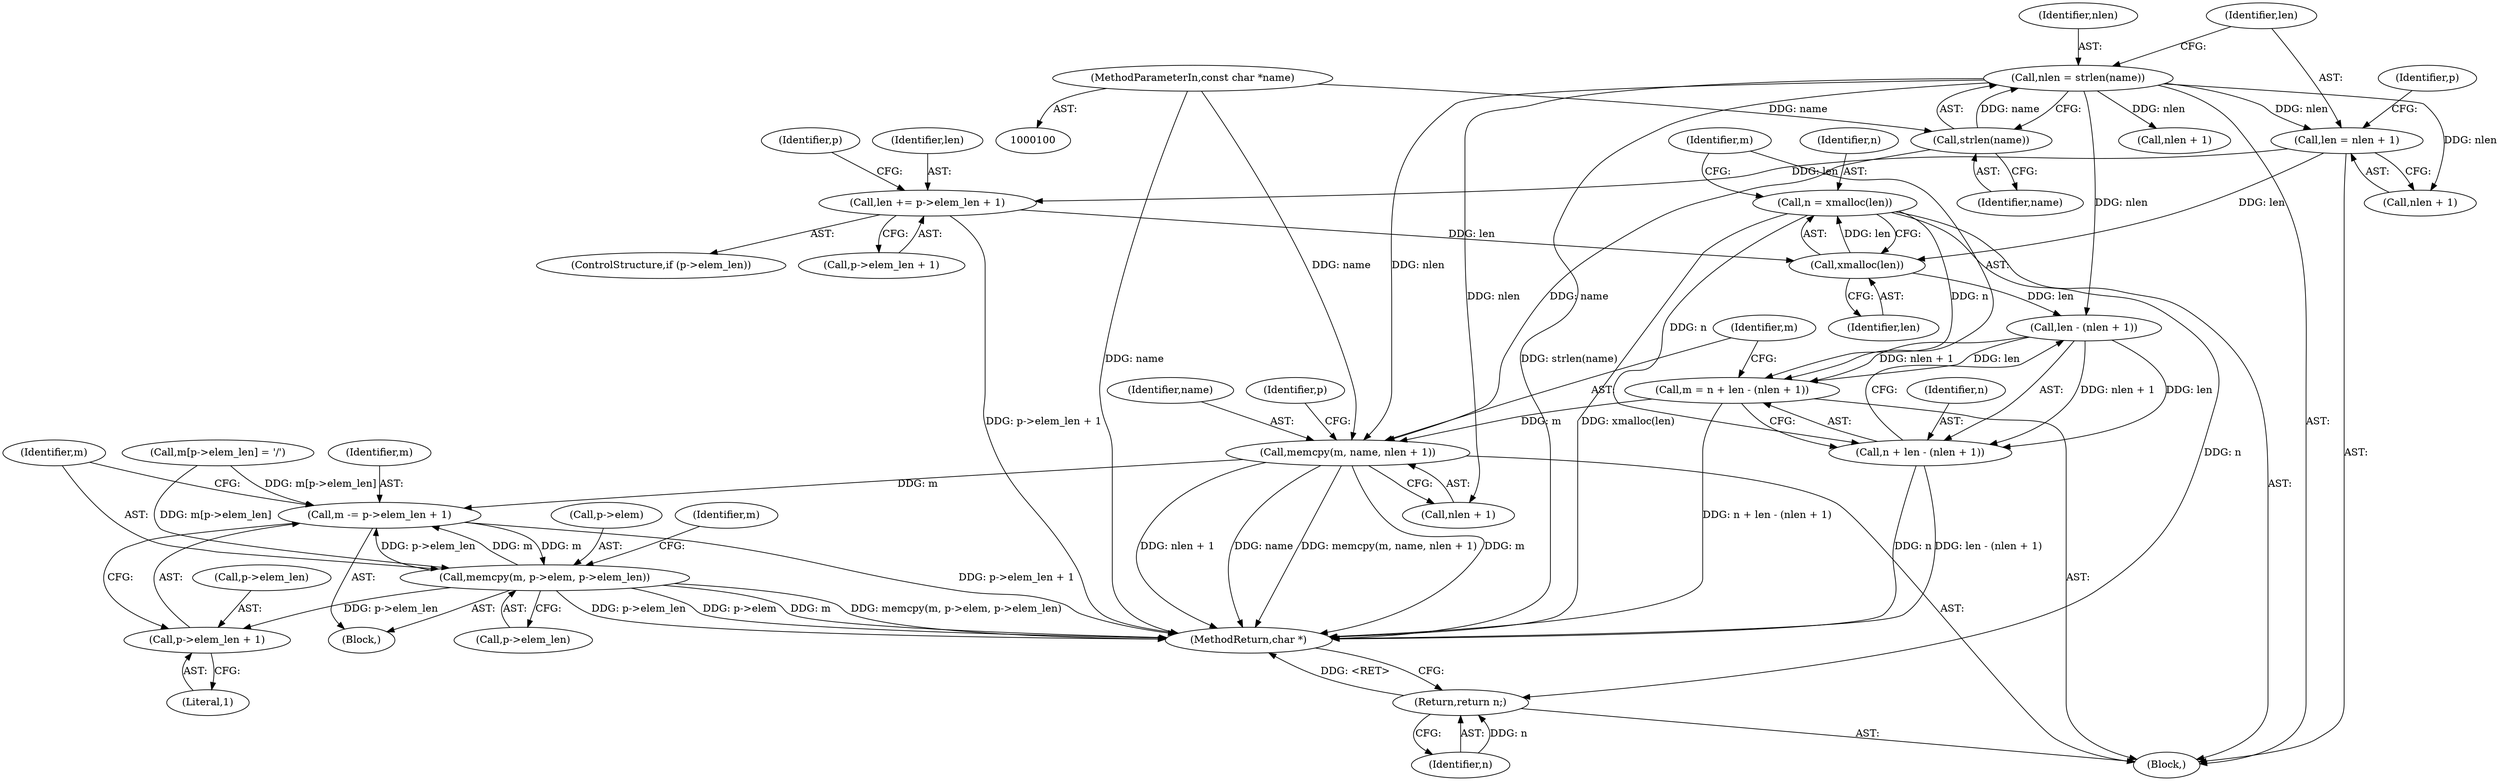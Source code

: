 digraph "0_git_34fa79a6cde56d6d428ab0d3160cb094ebad3305_0@API" {
"1000140" [label="(Call,n = xmalloc(len))"];
"1000142" [label="(Call,xmalloc(len))"];
"1000113" [label="(Call,len = nlen + 1)"];
"1000108" [label="(Call,nlen = strlen(name))"];
"1000110" [label="(Call,strlen(name))"];
"1000102" [label="(MethodParameterIn,const char *name)"];
"1000133" [label="(Call,len += p->elem_len + 1)"];
"1000144" [label="(Call,m = n + len - (nlen + 1))"];
"1000153" [label="(Call,memcpy(m, name, nlen + 1))"];
"1000175" [label="(Call,m -= p->elem_len + 1)"];
"1000182" [label="(Call,memcpy(m, p->elem, p->elem_len))"];
"1000177" [label="(Call,p->elem_len + 1)"];
"1000146" [label="(Call,n + len - (nlen + 1))"];
"1000197" [label="(Return,return n;)"];
"1000154" [label="(Identifier,m)"];
"1000135" [label="(Call,p->elem_len + 1)"];
"1000142" [label="(Call,xmalloc(len))"];
"1000148" [label="(Call,len - (nlen + 1))"];
"1000190" [label="(Call,m[p->elem_len] = '/')"];
"1000110" [label="(Call,strlen(name))"];
"1000175" [label="(Call,m -= p->elem_len + 1)"];
"1000176" [label="(Identifier,m)"];
"1000182" [label="(Call,memcpy(m, p->elem, p->elem_len))"];
"1000109" [label="(Identifier,nlen)"];
"1000155" [label="(Identifier,name)"];
"1000113" [label="(Call,len = nlen + 1)"];
"1000120" [label="(Identifier,p)"];
"1000174" [label="(Block,)"];
"1000108" [label="(Call,nlen = strlen(name))"];
"1000192" [label="(Identifier,m)"];
"1000140" [label="(Call,n = xmalloc(len))"];
"1000145" [label="(Identifier,m)"];
"1000187" [label="(Call,p->elem_len)"];
"1000178" [label="(Call,p->elem_len)"];
"1000181" [label="(Literal,1)"];
"1000161" [label="(Identifier,p)"];
"1000177" [label="(Call,p->elem_len + 1)"];
"1000144" [label="(Call,m = n + len - (nlen + 1))"];
"1000153" [label="(Call,memcpy(m, name, nlen + 1))"];
"1000143" [label="(Identifier,len)"];
"1000150" [label="(Call,nlen + 1)"];
"1000115" [label="(Call,nlen + 1)"];
"1000199" [label="(MethodReturn,char *)"];
"1000146" [label="(Call,n + len - (nlen + 1))"];
"1000141" [label="(Identifier,n)"];
"1000198" [label="(Identifier,n)"];
"1000156" [label="(Call,nlen + 1)"];
"1000114" [label="(Identifier,len)"];
"1000133" [label="(Call,len += p->elem_len + 1)"];
"1000184" [label="(Call,p->elem)"];
"1000103" [label="(Block,)"];
"1000124" [label="(Identifier,p)"];
"1000129" [label="(ControlStructure,if (p->elem_len))"];
"1000183" [label="(Identifier,m)"];
"1000134" [label="(Identifier,len)"];
"1000102" [label="(MethodParameterIn,const char *name)"];
"1000147" [label="(Identifier,n)"];
"1000111" [label="(Identifier,name)"];
"1000197" [label="(Return,return n;)"];
"1000140" -> "1000103"  [label="AST: "];
"1000140" -> "1000142"  [label="CFG: "];
"1000141" -> "1000140"  [label="AST: "];
"1000142" -> "1000140"  [label="AST: "];
"1000145" -> "1000140"  [label="CFG: "];
"1000140" -> "1000199"  [label="DDG: xmalloc(len)"];
"1000142" -> "1000140"  [label="DDG: len"];
"1000140" -> "1000144"  [label="DDG: n"];
"1000140" -> "1000146"  [label="DDG: n"];
"1000140" -> "1000197"  [label="DDG: n"];
"1000142" -> "1000143"  [label="CFG: "];
"1000143" -> "1000142"  [label="AST: "];
"1000113" -> "1000142"  [label="DDG: len"];
"1000133" -> "1000142"  [label="DDG: len"];
"1000142" -> "1000148"  [label="DDG: len"];
"1000113" -> "1000103"  [label="AST: "];
"1000113" -> "1000115"  [label="CFG: "];
"1000114" -> "1000113"  [label="AST: "];
"1000115" -> "1000113"  [label="AST: "];
"1000120" -> "1000113"  [label="CFG: "];
"1000108" -> "1000113"  [label="DDG: nlen"];
"1000113" -> "1000133"  [label="DDG: len"];
"1000108" -> "1000103"  [label="AST: "];
"1000108" -> "1000110"  [label="CFG: "];
"1000109" -> "1000108"  [label="AST: "];
"1000110" -> "1000108"  [label="AST: "];
"1000114" -> "1000108"  [label="CFG: "];
"1000108" -> "1000199"  [label="DDG: strlen(name)"];
"1000110" -> "1000108"  [label="DDG: name"];
"1000108" -> "1000115"  [label="DDG: nlen"];
"1000108" -> "1000148"  [label="DDG: nlen"];
"1000108" -> "1000150"  [label="DDG: nlen"];
"1000108" -> "1000153"  [label="DDG: nlen"];
"1000108" -> "1000156"  [label="DDG: nlen"];
"1000110" -> "1000111"  [label="CFG: "];
"1000111" -> "1000110"  [label="AST: "];
"1000102" -> "1000110"  [label="DDG: name"];
"1000110" -> "1000153"  [label="DDG: name"];
"1000102" -> "1000100"  [label="AST: "];
"1000102" -> "1000199"  [label="DDG: name"];
"1000102" -> "1000153"  [label="DDG: name"];
"1000133" -> "1000129"  [label="AST: "];
"1000133" -> "1000135"  [label="CFG: "];
"1000134" -> "1000133"  [label="AST: "];
"1000135" -> "1000133"  [label="AST: "];
"1000124" -> "1000133"  [label="CFG: "];
"1000133" -> "1000199"  [label="DDG: p->elem_len + 1"];
"1000144" -> "1000103"  [label="AST: "];
"1000144" -> "1000146"  [label="CFG: "];
"1000145" -> "1000144"  [label="AST: "];
"1000146" -> "1000144"  [label="AST: "];
"1000154" -> "1000144"  [label="CFG: "];
"1000144" -> "1000199"  [label="DDG: n + len - (nlen + 1)"];
"1000148" -> "1000144"  [label="DDG: len"];
"1000148" -> "1000144"  [label="DDG: nlen + 1"];
"1000144" -> "1000153"  [label="DDG: m"];
"1000153" -> "1000103"  [label="AST: "];
"1000153" -> "1000156"  [label="CFG: "];
"1000154" -> "1000153"  [label="AST: "];
"1000155" -> "1000153"  [label="AST: "];
"1000156" -> "1000153"  [label="AST: "];
"1000161" -> "1000153"  [label="CFG: "];
"1000153" -> "1000199"  [label="DDG: memcpy(m, name, nlen + 1)"];
"1000153" -> "1000199"  [label="DDG: m"];
"1000153" -> "1000199"  [label="DDG: nlen + 1"];
"1000153" -> "1000199"  [label="DDG: name"];
"1000153" -> "1000175"  [label="DDG: m"];
"1000175" -> "1000174"  [label="AST: "];
"1000175" -> "1000177"  [label="CFG: "];
"1000176" -> "1000175"  [label="AST: "];
"1000177" -> "1000175"  [label="AST: "];
"1000183" -> "1000175"  [label="CFG: "];
"1000175" -> "1000199"  [label="DDG: p->elem_len + 1"];
"1000182" -> "1000175"  [label="DDG: p->elem_len"];
"1000182" -> "1000175"  [label="DDG: m"];
"1000190" -> "1000175"  [label="DDG: m[p->elem_len]"];
"1000175" -> "1000182"  [label="DDG: m"];
"1000182" -> "1000174"  [label="AST: "];
"1000182" -> "1000187"  [label="CFG: "];
"1000183" -> "1000182"  [label="AST: "];
"1000184" -> "1000182"  [label="AST: "];
"1000187" -> "1000182"  [label="AST: "];
"1000192" -> "1000182"  [label="CFG: "];
"1000182" -> "1000199"  [label="DDG: memcpy(m, p->elem, p->elem_len)"];
"1000182" -> "1000199"  [label="DDG: p->elem_len"];
"1000182" -> "1000199"  [label="DDG: p->elem"];
"1000182" -> "1000199"  [label="DDG: m"];
"1000182" -> "1000177"  [label="DDG: p->elem_len"];
"1000190" -> "1000182"  [label="DDG: m[p->elem_len]"];
"1000177" -> "1000181"  [label="CFG: "];
"1000178" -> "1000177"  [label="AST: "];
"1000181" -> "1000177"  [label="AST: "];
"1000146" -> "1000148"  [label="CFG: "];
"1000147" -> "1000146"  [label="AST: "];
"1000148" -> "1000146"  [label="AST: "];
"1000146" -> "1000199"  [label="DDG: len - (nlen + 1)"];
"1000146" -> "1000199"  [label="DDG: n"];
"1000148" -> "1000146"  [label="DDG: len"];
"1000148" -> "1000146"  [label="DDG: nlen + 1"];
"1000197" -> "1000103"  [label="AST: "];
"1000197" -> "1000198"  [label="CFG: "];
"1000198" -> "1000197"  [label="AST: "];
"1000199" -> "1000197"  [label="CFG: "];
"1000197" -> "1000199"  [label="DDG: <RET>"];
"1000198" -> "1000197"  [label="DDG: n"];
}

